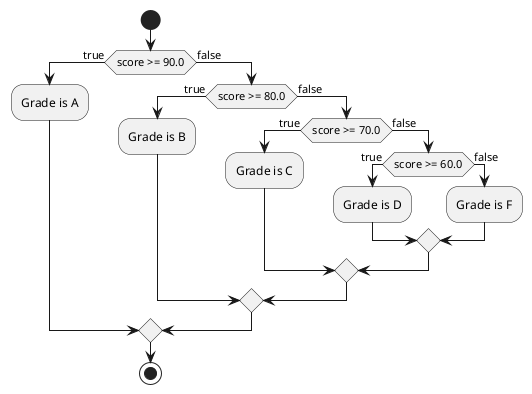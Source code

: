 @startuml

start
if (score >= 90.0) then (true)
    :Grade is A;
else (false)
    if (score >= 80.0) then (true)
        :Grade is B;
    else (false)
        if (score >= 70.0) then (true)
            :Grade is C;
        else (false)
            if (score >= 60.0) then (true)
                :Grade is D;
            else (false)
                :Grade is F;
            endif
        endif
    endif
endif

stop

@enduml
